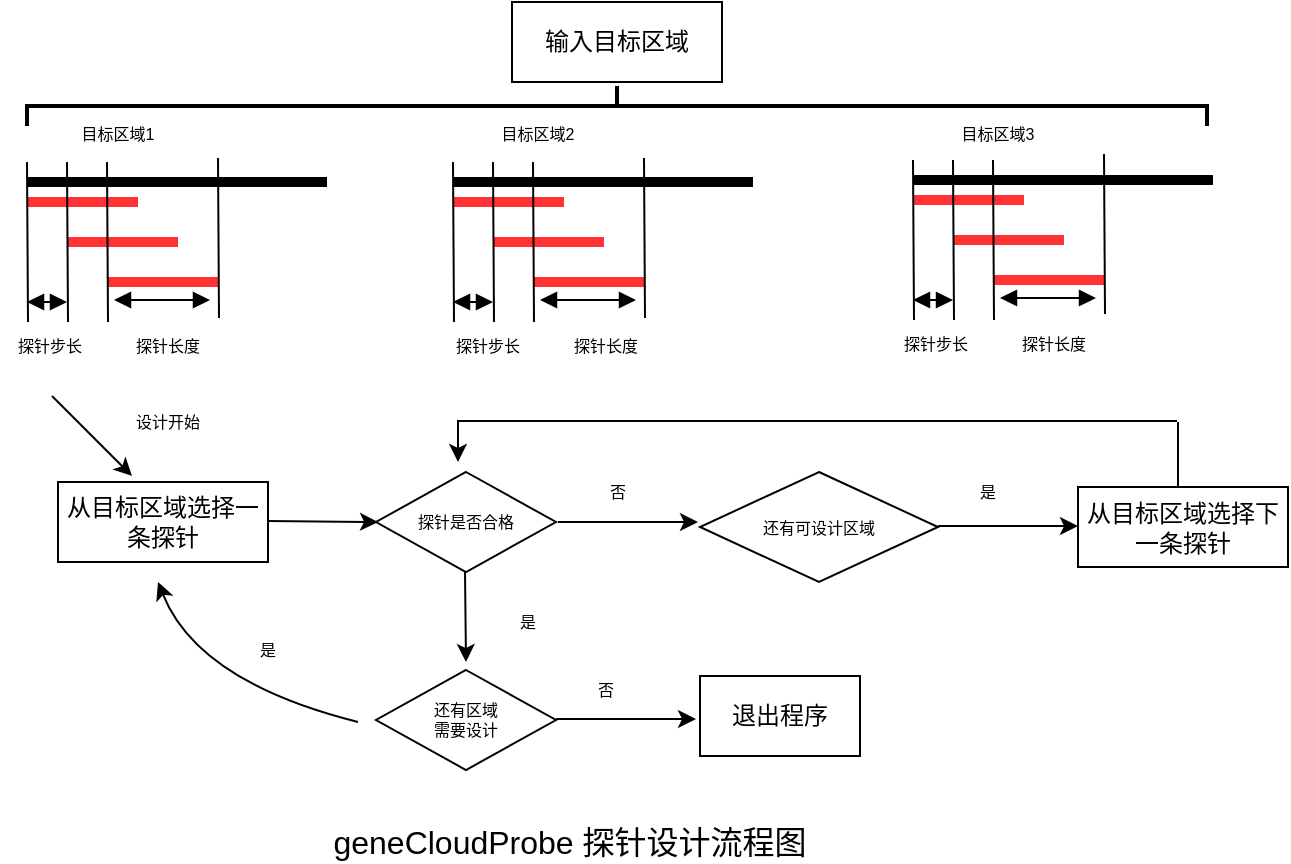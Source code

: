 <mxfile version="20.4.1" type="github">
  <diagram id="zs993jp3kKrHLNpkvuHx" name="第 1 页">
    <mxGraphModel dx="734" dy="429" grid="1" gridSize="10" guides="1" tooltips="1" connect="1" arrows="1" fold="1" page="1" pageScale="1" pageWidth="827" pageHeight="1169" math="0" shadow="0">
      <root>
        <mxCell id="0" />
        <mxCell id="1" parent="0" />
        <mxCell id="BtOU0PVxxix125_MvbPr-1" value="" style="strokeWidth=2;html=1;shape=mxgraph.flowchart.annotation_2;align=left;labelPosition=right;pointerEvents=1;direction=south;" vertex="1" parent="1">
          <mxGeometry x="104.5" y="52" width="590" height="20" as="geometry" />
        </mxCell>
        <mxCell id="BtOU0PVxxix125_MvbPr-3" value="输入目标区域" style="rounded=0;whiteSpace=wrap;html=1;" vertex="1" parent="1">
          <mxGeometry x="347" y="10" width="105" height="40" as="geometry" />
        </mxCell>
        <mxCell id="BtOU0PVxxix125_MvbPr-4" value="" style="endArrow=none;html=1;rounded=0;strokeWidth=5;" edge="1" parent="1">
          <mxGeometry width="50" height="50" relative="1" as="geometry">
            <mxPoint x="104.5" y="100" as="sourcePoint" />
            <mxPoint x="254.5" y="100" as="targetPoint" />
          </mxGeometry>
        </mxCell>
        <mxCell id="BtOU0PVxxix125_MvbPr-7" value="" style="endArrow=none;html=1;rounded=0;fillColor=#f8cecc;strokeColor=#FF3333;strokeWidth=5;" edge="1" parent="1">
          <mxGeometry width="50" height="50" relative="1" as="geometry">
            <mxPoint x="104.5" y="110" as="sourcePoint" />
            <mxPoint x="160" y="110" as="targetPoint" />
          </mxGeometry>
        </mxCell>
        <mxCell id="BtOU0PVxxix125_MvbPr-8" value="" style="endArrow=none;html=1;rounded=0;" edge="1" parent="1">
          <mxGeometry width="50" height="50" relative="1" as="geometry">
            <mxPoint x="104.5" y="90" as="sourcePoint" />
            <mxPoint x="105" y="170" as="targetPoint" />
          </mxGeometry>
        </mxCell>
        <mxCell id="BtOU0PVxxix125_MvbPr-10" value="" style="endArrow=none;html=1;rounded=0;fillColor=#f8cecc;strokeColor=#FF3333;strokeWidth=5;" edge="1" parent="1">
          <mxGeometry width="50" height="50" relative="1" as="geometry">
            <mxPoint x="124.5" y="130" as="sourcePoint" />
            <mxPoint x="180" y="130" as="targetPoint" />
          </mxGeometry>
        </mxCell>
        <mxCell id="BtOU0PVxxix125_MvbPr-12" value="" style="endArrow=none;html=1;rounded=0;fillColor=#f8cecc;strokeColor=#FF3333;strokeWidth=5;" edge="1" parent="1">
          <mxGeometry width="50" height="50" relative="1" as="geometry">
            <mxPoint x="144.5" y="150" as="sourcePoint" />
            <mxPoint x="200" y="150" as="targetPoint" />
          </mxGeometry>
        </mxCell>
        <mxCell id="BtOU0PVxxix125_MvbPr-14" value="" style="endArrow=none;html=1;rounded=0;" edge="1" parent="1">
          <mxGeometry width="50" height="50" relative="1" as="geometry">
            <mxPoint x="124.5" y="90" as="sourcePoint" />
            <mxPoint x="125" y="170" as="targetPoint" />
          </mxGeometry>
        </mxCell>
        <mxCell id="BtOU0PVxxix125_MvbPr-15" value="" style="endArrow=none;html=1;rounded=0;" edge="1" parent="1">
          <mxGeometry width="50" height="50" relative="1" as="geometry">
            <mxPoint x="200" y="88" as="sourcePoint" />
            <mxPoint x="200.5" y="168" as="targetPoint" />
          </mxGeometry>
        </mxCell>
        <mxCell id="BtOU0PVxxix125_MvbPr-16" value="" style="endArrow=none;html=1;rounded=0;" edge="1" parent="1">
          <mxGeometry width="50" height="50" relative="1" as="geometry">
            <mxPoint x="144.5" y="90" as="sourcePoint" />
            <mxPoint x="145" y="170" as="targetPoint" />
          </mxGeometry>
        </mxCell>
        <mxCell id="BtOU0PVxxix125_MvbPr-25" value="" style="endArrow=block;startArrow=block;endFill=1;startFill=1;html=1;rounded=0;strokeColor=#000000;" edge="1" parent="1">
          <mxGeometry width="160" relative="1" as="geometry">
            <mxPoint x="104.5" y="160" as="sourcePoint" />
            <mxPoint x="124.5" y="160" as="targetPoint" />
            <Array as="points" />
          </mxGeometry>
        </mxCell>
        <mxCell id="BtOU0PVxxix125_MvbPr-26" value="" style="endArrow=block;startArrow=block;endFill=1;startFill=1;html=1;rounded=0;strokeColor=#000000;" edge="1" parent="1">
          <mxGeometry width="160" relative="1" as="geometry">
            <mxPoint x="148" y="159" as="sourcePoint" />
            <mxPoint x="196" y="159" as="targetPoint" />
            <Array as="points">
              <mxPoint x="176" y="159" />
            </Array>
          </mxGeometry>
        </mxCell>
        <mxCell id="BtOU0PVxxix125_MvbPr-27" value="探针步长" style="text;html=1;strokeColor=none;fillColor=none;align=center;verticalAlign=middle;whiteSpace=wrap;rounded=0;fontSize=8;" vertex="1" parent="1">
          <mxGeometry x="91" y="172" width="50" height="20" as="geometry" />
        </mxCell>
        <mxCell id="BtOU0PVxxix125_MvbPr-28" value="探针长度" style="text;html=1;strokeColor=none;fillColor=none;align=center;verticalAlign=middle;whiteSpace=wrap;rounded=0;fontSize=8;" vertex="1" parent="1">
          <mxGeometry x="150" y="172" width="50" height="20" as="geometry" />
        </mxCell>
        <mxCell id="BtOU0PVxxix125_MvbPr-29" value="" style="endArrow=none;html=1;rounded=0;strokeWidth=5;" edge="1" parent="1">
          <mxGeometry width="50" height="50" relative="1" as="geometry">
            <mxPoint x="317.5" y="100" as="sourcePoint" />
            <mxPoint x="467.5" y="100" as="targetPoint" />
          </mxGeometry>
        </mxCell>
        <mxCell id="BtOU0PVxxix125_MvbPr-30" value="" style="endArrow=none;html=1;rounded=0;fillColor=#f8cecc;strokeColor=#FF3333;strokeWidth=5;" edge="1" parent="1">
          <mxGeometry width="50" height="50" relative="1" as="geometry">
            <mxPoint x="317.5" y="110" as="sourcePoint" />
            <mxPoint x="373" y="110" as="targetPoint" />
          </mxGeometry>
        </mxCell>
        <mxCell id="BtOU0PVxxix125_MvbPr-31" value="" style="endArrow=none;html=1;rounded=0;" edge="1" parent="1">
          <mxGeometry width="50" height="50" relative="1" as="geometry">
            <mxPoint x="317.5" y="90" as="sourcePoint" />
            <mxPoint x="318" y="170" as="targetPoint" />
          </mxGeometry>
        </mxCell>
        <mxCell id="BtOU0PVxxix125_MvbPr-32" value="" style="endArrow=none;html=1;rounded=0;fillColor=#f8cecc;strokeColor=#FF3333;strokeWidth=5;" edge="1" parent="1">
          <mxGeometry width="50" height="50" relative="1" as="geometry">
            <mxPoint x="337.5" y="130" as="sourcePoint" />
            <mxPoint x="393" y="130" as="targetPoint" />
          </mxGeometry>
        </mxCell>
        <mxCell id="BtOU0PVxxix125_MvbPr-33" value="" style="endArrow=none;html=1;rounded=0;fillColor=#f8cecc;strokeColor=#FF3333;strokeWidth=5;" edge="1" parent="1">
          <mxGeometry width="50" height="50" relative="1" as="geometry">
            <mxPoint x="357.5" y="150" as="sourcePoint" />
            <mxPoint x="413" y="150" as="targetPoint" />
          </mxGeometry>
        </mxCell>
        <mxCell id="BtOU0PVxxix125_MvbPr-34" value="" style="endArrow=none;html=1;rounded=0;" edge="1" parent="1">
          <mxGeometry width="50" height="50" relative="1" as="geometry">
            <mxPoint x="337.5" y="90" as="sourcePoint" />
            <mxPoint x="338" y="170" as="targetPoint" />
          </mxGeometry>
        </mxCell>
        <mxCell id="BtOU0PVxxix125_MvbPr-35" value="" style="endArrow=none;html=1;rounded=0;" edge="1" parent="1">
          <mxGeometry width="50" height="50" relative="1" as="geometry">
            <mxPoint x="413" y="88" as="sourcePoint" />
            <mxPoint x="413.5" y="168" as="targetPoint" />
          </mxGeometry>
        </mxCell>
        <mxCell id="BtOU0PVxxix125_MvbPr-36" value="" style="endArrow=none;html=1;rounded=0;" edge="1" parent="1">
          <mxGeometry width="50" height="50" relative="1" as="geometry">
            <mxPoint x="357.5" y="90" as="sourcePoint" />
            <mxPoint x="358" y="170" as="targetPoint" />
          </mxGeometry>
        </mxCell>
        <mxCell id="BtOU0PVxxix125_MvbPr-37" value="" style="endArrow=block;startArrow=block;endFill=1;startFill=1;html=1;rounded=0;strokeColor=#000000;" edge="1" parent="1">
          <mxGeometry width="160" relative="1" as="geometry">
            <mxPoint x="317.5" y="160" as="sourcePoint" />
            <mxPoint x="337.5" y="160" as="targetPoint" />
            <Array as="points" />
          </mxGeometry>
        </mxCell>
        <mxCell id="BtOU0PVxxix125_MvbPr-38" value="" style="endArrow=block;startArrow=block;endFill=1;startFill=1;html=1;rounded=0;strokeColor=#000000;" edge="1" parent="1">
          <mxGeometry width="160" relative="1" as="geometry">
            <mxPoint x="361" y="159" as="sourcePoint" />
            <mxPoint x="409" y="159" as="targetPoint" />
            <Array as="points">
              <mxPoint x="389" y="159" />
            </Array>
          </mxGeometry>
        </mxCell>
        <mxCell id="BtOU0PVxxix125_MvbPr-39" value="" style="endArrow=none;html=1;rounded=0;strokeWidth=5;" edge="1" parent="1">
          <mxGeometry width="50" height="50" relative="1" as="geometry">
            <mxPoint x="547.5" y="99" as="sourcePoint" />
            <mxPoint x="697.5" y="99" as="targetPoint" />
          </mxGeometry>
        </mxCell>
        <mxCell id="BtOU0PVxxix125_MvbPr-40" value="" style="endArrow=none;html=1;rounded=0;fillColor=#f8cecc;strokeColor=#FF3333;strokeWidth=5;" edge="1" parent="1">
          <mxGeometry width="50" height="50" relative="1" as="geometry">
            <mxPoint x="547.5" y="109" as="sourcePoint" />
            <mxPoint x="603" y="109" as="targetPoint" />
          </mxGeometry>
        </mxCell>
        <mxCell id="BtOU0PVxxix125_MvbPr-41" value="" style="endArrow=none;html=1;rounded=0;" edge="1" parent="1">
          <mxGeometry width="50" height="50" relative="1" as="geometry">
            <mxPoint x="547.5" y="89" as="sourcePoint" />
            <mxPoint x="548" y="169" as="targetPoint" />
          </mxGeometry>
        </mxCell>
        <mxCell id="BtOU0PVxxix125_MvbPr-42" value="" style="endArrow=none;html=1;rounded=0;fillColor=#f8cecc;strokeColor=#FF3333;strokeWidth=5;" edge="1" parent="1">
          <mxGeometry width="50" height="50" relative="1" as="geometry">
            <mxPoint x="567.5" y="129" as="sourcePoint" />
            <mxPoint x="623" y="129" as="targetPoint" />
          </mxGeometry>
        </mxCell>
        <mxCell id="BtOU0PVxxix125_MvbPr-43" value="" style="endArrow=none;html=1;rounded=0;fillColor=#f8cecc;strokeColor=#FF3333;strokeWidth=5;" edge="1" parent="1">
          <mxGeometry width="50" height="50" relative="1" as="geometry">
            <mxPoint x="587.5" y="149" as="sourcePoint" />
            <mxPoint x="643" y="149" as="targetPoint" />
          </mxGeometry>
        </mxCell>
        <mxCell id="BtOU0PVxxix125_MvbPr-44" value="" style="endArrow=none;html=1;rounded=0;" edge="1" parent="1">
          <mxGeometry width="50" height="50" relative="1" as="geometry">
            <mxPoint x="567.5" y="89" as="sourcePoint" />
            <mxPoint x="568" y="169" as="targetPoint" />
          </mxGeometry>
        </mxCell>
        <mxCell id="BtOU0PVxxix125_MvbPr-45" value="" style="endArrow=none;html=1;rounded=0;" edge="1" parent="1">
          <mxGeometry width="50" height="50" relative="1" as="geometry">
            <mxPoint x="587.5" y="89" as="sourcePoint" />
            <mxPoint x="588" y="169" as="targetPoint" />
          </mxGeometry>
        </mxCell>
        <mxCell id="BtOU0PVxxix125_MvbPr-46" value="" style="endArrow=block;startArrow=block;endFill=1;startFill=1;html=1;rounded=0;strokeColor=#000000;" edge="1" parent="1">
          <mxGeometry width="160" relative="1" as="geometry">
            <mxPoint x="547.5" y="159" as="sourcePoint" />
            <mxPoint x="567.5" y="159" as="targetPoint" />
            <Array as="points" />
          </mxGeometry>
        </mxCell>
        <mxCell id="BtOU0PVxxix125_MvbPr-47" value="" style="endArrow=block;startArrow=block;endFill=1;startFill=1;html=1;rounded=0;strokeColor=#000000;" edge="1" parent="1">
          <mxGeometry width="160" relative="1" as="geometry">
            <mxPoint x="591" y="158" as="sourcePoint" />
            <mxPoint x="639" y="158" as="targetPoint" />
            <Array as="points">
              <mxPoint x="619" y="158" />
            </Array>
          </mxGeometry>
        </mxCell>
        <mxCell id="BtOU0PVxxix125_MvbPr-48" value="探针步长" style="text;html=1;strokeColor=none;fillColor=none;align=center;verticalAlign=middle;whiteSpace=wrap;rounded=0;fontSize=8;" vertex="1" parent="1">
          <mxGeometry x="534" y="171" width="50" height="20" as="geometry" />
        </mxCell>
        <mxCell id="BtOU0PVxxix125_MvbPr-49" value="探针长度" style="text;html=1;strokeColor=none;fillColor=none;align=center;verticalAlign=middle;whiteSpace=wrap;rounded=0;fontSize=8;" vertex="1" parent="1">
          <mxGeometry x="593" y="171" width="50" height="20" as="geometry" />
        </mxCell>
        <mxCell id="BtOU0PVxxix125_MvbPr-50" value="探针步长" style="text;html=1;strokeColor=none;fillColor=none;align=center;verticalAlign=middle;whiteSpace=wrap;rounded=0;fontSize=8;" vertex="1" parent="1">
          <mxGeometry x="310" y="172" width="50" height="20" as="geometry" />
        </mxCell>
        <mxCell id="BtOU0PVxxix125_MvbPr-51" value="探针长度" style="text;html=1;strokeColor=none;fillColor=none;align=center;verticalAlign=middle;whiteSpace=wrap;rounded=0;fontSize=8;" vertex="1" parent="1">
          <mxGeometry x="369" y="172" width="50" height="20" as="geometry" />
        </mxCell>
        <mxCell id="BtOU0PVxxix125_MvbPr-52" value="目标区域1" style="text;html=1;strokeColor=none;fillColor=none;align=center;verticalAlign=middle;whiteSpace=wrap;rounded=0;fontSize=8;" vertex="1" parent="1">
          <mxGeometry x="120" y="66" width="60" height="20" as="geometry" />
        </mxCell>
        <mxCell id="BtOU0PVxxix125_MvbPr-53" value="目标区域2" style="text;html=1;strokeColor=none;fillColor=none;align=center;verticalAlign=middle;whiteSpace=wrap;rounded=0;fontSize=8;" vertex="1" parent="1">
          <mxGeometry x="330" y="66" width="60" height="20" as="geometry" />
        </mxCell>
        <mxCell id="BtOU0PVxxix125_MvbPr-54" value="目标区域3" style="text;html=1;strokeColor=none;fillColor=none;align=center;verticalAlign=middle;whiteSpace=wrap;rounded=0;fontSize=8;" vertex="1" parent="1">
          <mxGeometry x="560" y="66" width="60" height="20" as="geometry" />
        </mxCell>
        <mxCell id="BtOU0PVxxix125_MvbPr-55" style="edgeStyle=orthogonalEdgeStyle;rounded=0;orthogonalLoop=1;jettySize=auto;html=1;exitX=0.5;exitY=1;exitDx=0;exitDy=0;strokeColor=#000000;fontSize=8;" edge="1" parent="1" source="BtOU0PVxxix125_MvbPr-54" target="BtOU0PVxxix125_MvbPr-54">
          <mxGeometry relative="1" as="geometry" />
        </mxCell>
        <mxCell id="BtOU0PVxxix125_MvbPr-57" value="" style="endArrow=none;html=1;rounded=0;" edge="1" parent="1">
          <mxGeometry width="50" height="50" relative="1" as="geometry">
            <mxPoint x="643" y="86" as="sourcePoint" />
            <mxPoint x="643.5" y="166" as="targetPoint" />
          </mxGeometry>
        </mxCell>
        <mxCell id="BtOU0PVxxix125_MvbPr-60" value="" style="endArrow=classic;html=1;rounded=0;strokeColor=#000000;strokeWidth=1;fontSize=8;" edge="1" parent="1">
          <mxGeometry width="50" height="50" relative="1" as="geometry">
            <mxPoint x="117" y="207" as="sourcePoint" />
            <mxPoint x="157" y="247" as="targetPoint" />
          </mxGeometry>
        </mxCell>
        <mxCell id="BtOU0PVxxix125_MvbPr-61" value="设计开始" style="text;html=1;strokeColor=none;fillColor=none;align=center;verticalAlign=middle;whiteSpace=wrap;rounded=0;fontSize=8;" vertex="1" parent="1">
          <mxGeometry x="150" y="210" width="50" height="20" as="geometry" />
        </mxCell>
        <mxCell id="BtOU0PVxxix125_MvbPr-63" value="从目标区域选择一条探针" style="rounded=0;whiteSpace=wrap;html=1;" vertex="1" parent="1">
          <mxGeometry x="120" y="250" width="105" height="40" as="geometry" />
        </mxCell>
        <mxCell id="BtOU0PVxxix125_MvbPr-64" value="" style="endArrow=classic;html=1;rounded=0;strokeColor=#000000;strokeWidth=1;fontSize=8;" edge="1" parent="1">
          <mxGeometry width="50" height="50" relative="1" as="geometry">
            <mxPoint x="225" y="269.5" as="sourcePoint" />
            <mxPoint x="280" y="270" as="targetPoint" />
          </mxGeometry>
        </mxCell>
        <mxCell id="BtOU0PVxxix125_MvbPr-65" value="探针是否合格" style="rhombus;whiteSpace=wrap;html=1;fontSize=8;" vertex="1" parent="1">
          <mxGeometry x="279" y="245" width="90" height="50" as="geometry" />
        </mxCell>
        <mxCell id="BtOU0PVxxix125_MvbPr-66" value="" style="endArrow=classic;html=1;rounded=0;strokeColor=#000000;strokeWidth=1;fontSize=8;" edge="1" parent="1">
          <mxGeometry width="50" height="50" relative="1" as="geometry">
            <mxPoint x="323.5" y="295" as="sourcePoint" />
            <mxPoint x="324" y="340" as="targetPoint" />
          </mxGeometry>
        </mxCell>
        <mxCell id="BtOU0PVxxix125_MvbPr-67" value="" style="endArrow=classic;html=1;rounded=0;strokeColor=#000000;strokeWidth=1;fontSize=8;" edge="1" parent="1">
          <mxGeometry width="50" height="50" relative="1" as="geometry">
            <mxPoint x="370" y="270" as="sourcePoint" />
            <mxPoint x="440" y="270" as="targetPoint" />
          </mxGeometry>
        </mxCell>
        <mxCell id="BtOU0PVxxix125_MvbPr-68" value="是" style="text;html=1;strokeColor=none;fillColor=none;align=center;verticalAlign=middle;whiteSpace=wrap;rounded=0;fontSize=8;" vertex="1" parent="1">
          <mxGeometry x="330" y="310" width="50" height="20" as="geometry" />
        </mxCell>
        <mxCell id="BtOU0PVxxix125_MvbPr-69" value="否" style="text;html=1;strokeColor=none;fillColor=none;align=center;verticalAlign=middle;whiteSpace=wrap;rounded=0;fontSize=8;" vertex="1" parent="1">
          <mxGeometry x="374.5" y="245" width="50" height="20" as="geometry" />
        </mxCell>
        <mxCell id="BtOU0PVxxix125_MvbPr-71" value="还有区域&lt;br&gt;需要设计" style="rhombus;whiteSpace=wrap;html=1;fontSize=8;" vertex="1" parent="1">
          <mxGeometry x="279" y="344" width="90" height="50" as="geometry" />
        </mxCell>
        <mxCell id="BtOU0PVxxix125_MvbPr-72" value="" style="curved=1;endArrow=classic;html=1;rounded=0;strokeColor=#000000;strokeWidth=1;fontSize=8;" edge="1" parent="1">
          <mxGeometry width="50" height="50" relative="1" as="geometry">
            <mxPoint x="270" y="370" as="sourcePoint" />
            <mxPoint x="170" y="300" as="targetPoint" />
            <Array as="points">
              <mxPoint x="190" y="350" />
            </Array>
          </mxGeometry>
        </mxCell>
        <mxCell id="BtOU0PVxxix125_MvbPr-74" value="是" style="text;html=1;strokeColor=none;fillColor=none;align=center;verticalAlign=middle;whiteSpace=wrap;rounded=0;fontSize=8;" vertex="1" parent="1">
          <mxGeometry x="200" y="324" width="50" height="20" as="geometry" />
        </mxCell>
        <mxCell id="BtOU0PVxxix125_MvbPr-76" value="" style="endArrow=classic;html=1;rounded=0;strokeColor=#000000;strokeWidth=1;fontSize=8;" edge="1" parent="1">
          <mxGeometry width="50" height="50" relative="1" as="geometry">
            <mxPoint x="369" y="368.5" as="sourcePoint" />
            <mxPoint x="439" y="368.5" as="targetPoint" />
          </mxGeometry>
        </mxCell>
        <mxCell id="BtOU0PVxxix125_MvbPr-77" value="否" style="text;html=1;strokeColor=none;fillColor=none;align=center;verticalAlign=middle;whiteSpace=wrap;rounded=0;fontSize=8;" vertex="1" parent="1">
          <mxGeometry x="369" y="344" width="50" height="20" as="geometry" />
        </mxCell>
        <mxCell id="BtOU0PVxxix125_MvbPr-78" value="退出程序" style="rounded=0;whiteSpace=wrap;html=1;" vertex="1" parent="1">
          <mxGeometry x="441" y="347" width="80" height="40" as="geometry" />
        </mxCell>
        <mxCell id="BtOU0PVxxix125_MvbPr-79" value="还有可设计区域" style="rhombus;whiteSpace=wrap;html=1;fontSize=8;" vertex="1" parent="1">
          <mxGeometry x="441" y="245" width="119" height="55" as="geometry" />
        </mxCell>
        <mxCell id="BtOU0PVxxix125_MvbPr-80" value="是" style="text;html=1;strokeColor=none;fillColor=none;align=center;verticalAlign=middle;whiteSpace=wrap;rounded=0;fontSize=8;" vertex="1" parent="1">
          <mxGeometry x="560" y="245" width="50" height="20" as="geometry" />
        </mxCell>
        <mxCell id="BtOU0PVxxix125_MvbPr-81" value="" style="endArrow=classic;html=1;rounded=0;strokeColor=#000000;strokeWidth=1;fontSize=8;" edge="1" parent="1">
          <mxGeometry width="50" height="50" relative="1" as="geometry">
            <mxPoint x="560" y="272" as="sourcePoint" />
            <mxPoint x="630" y="272" as="targetPoint" />
          </mxGeometry>
        </mxCell>
        <mxCell id="BtOU0PVxxix125_MvbPr-83" value="从目标区域选择下一条探针" style="rounded=0;whiteSpace=wrap;html=1;" vertex="1" parent="1">
          <mxGeometry x="630" y="252.5" width="105" height="40" as="geometry" />
        </mxCell>
        <mxCell id="BtOU0PVxxix125_MvbPr-84" value="" style="endArrow=none;html=1;rounded=0;strokeColor=#000000;strokeWidth=1;fontSize=8;" edge="1" parent="1">
          <mxGeometry width="50" height="50" relative="1" as="geometry">
            <mxPoint x="680" y="252.5" as="sourcePoint" />
            <mxPoint x="680" y="220" as="targetPoint" />
          </mxGeometry>
        </mxCell>
        <mxCell id="BtOU0PVxxix125_MvbPr-85" value="" style="endArrow=none;html=1;rounded=0;strokeColor=#000000;strokeWidth=1;fontSize=8;" edge="1" parent="1">
          <mxGeometry width="50" height="50" relative="1" as="geometry">
            <mxPoint x="319.5" y="219.5" as="sourcePoint" />
            <mxPoint x="679.5" y="219.5" as="targetPoint" />
          </mxGeometry>
        </mxCell>
        <mxCell id="BtOU0PVxxix125_MvbPr-86" value="" style="endArrow=classic;html=1;rounded=0;strokeColor=#000000;strokeWidth=1;fontSize=8;" edge="1" parent="1">
          <mxGeometry width="50" height="50" relative="1" as="geometry">
            <mxPoint x="320" y="220" as="sourcePoint" />
            <mxPoint x="320" y="240" as="targetPoint" />
          </mxGeometry>
        </mxCell>
        <mxCell id="BtOU0PVxxix125_MvbPr-88" value="geneCloudProbe 探针设计流程图" style="text;html=1;strokeColor=none;fillColor=none;align=center;verticalAlign=middle;whiteSpace=wrap;rounded=0;fontSize=16;" vertex="1" parent="1">
          <mxGeometry x="231" y="420" width="290" height="20" as="geometry" />
        </mxCell>
      </root>
    </mxGraphModel>
  </diagram>
</mxfile>

